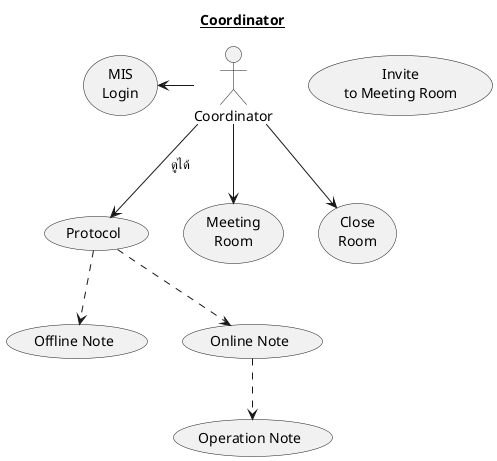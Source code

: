 @startuml
Title __Coordinator__
  :Coordinator: as Coordinator

  usecase (Protocol) as Protocol
  usecase (Offline Note) as Offline
  usecase (Online Note) as Online
  usecase (Operation Note) as Ops
  Protocol ..> Offline
  Protocol ..> Online
  Online ..> Ops

  usecase (MIS\nLogin) as MISLogin
  usecase (Meeting\nRoom) as MeetingRoom
  usecase (Close\nRoom) as CloseRoom
  usecase (Invite\nto Meeting Room) as InviteToMeetingRoom

  Coordinator -left-> MISLogin
  Coordinator --> MeetingRoom
  Coordinator --> CloseRoom
  Coordinator --> Protocol : ดูได้

@enduml
